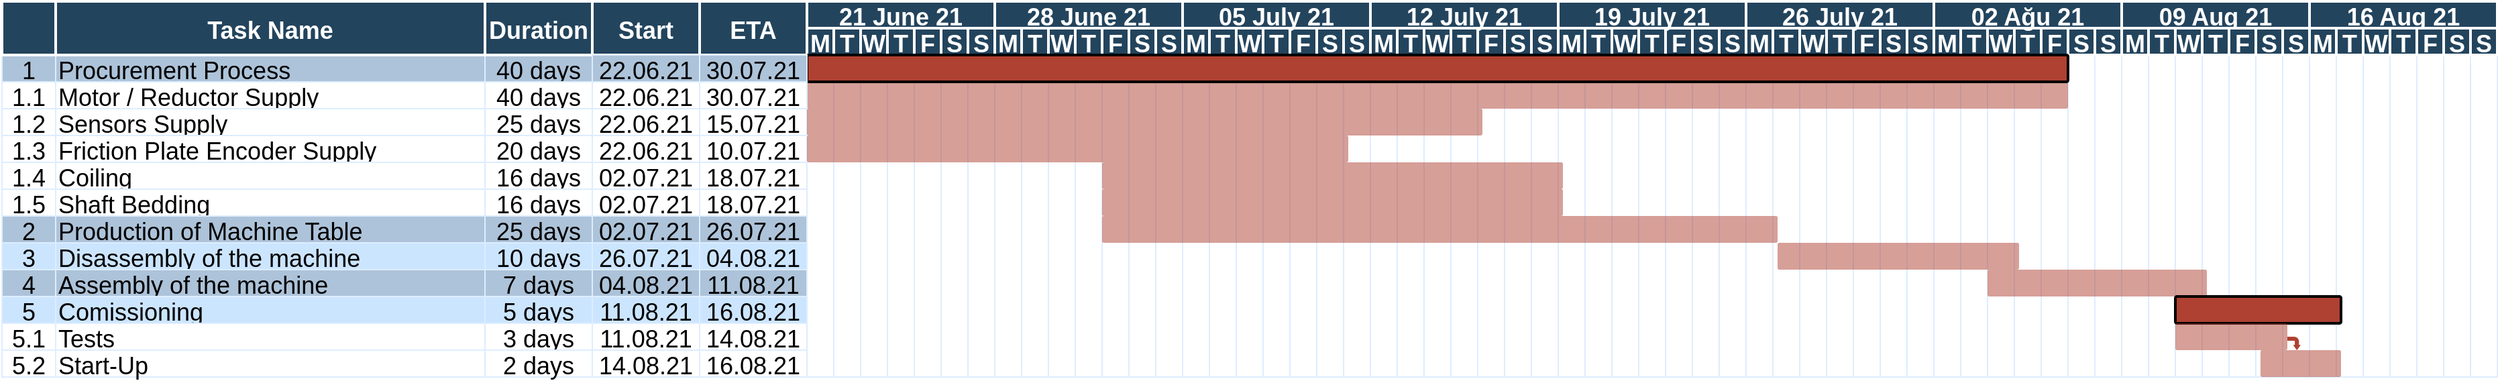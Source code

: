 <mxfile version="14.2.7" type="github">
  <diagram name="Page-1" id="8378b5f6-a2b2-b727-a746-972ab9d02e00">
    <mxGraphModel dx="2031" dy="1021" grid="1" gridSize="10" guides="1" tooltips="1" connect="0" arrows="1" fold="1" page="1" pageScale="1.5" pageWidth="1654" pageHeight="1169" background="none" math="0" shadow="0">
      <root>
        <mxCell id="0" />
        <mxCell id="1" parent="0" />
        <mxCell id="63" value="1" style="strokeColor=#DEEDFF;fillColor=#ADC3D9;fontSize=18;" parent="1" vertex="1">
          <mxGeometry x="86.5" y="380" width="40" height="20" as="geometry" />
        </mxCell>
        <mxCell id="64" value="Procurement Process" style="align=left;strokeColor=#DEEDFF;fillColor=#ADC3D9;fontSize=18;" parent="1" vertex="1">
          <mxGeometry x="126.5" y="380" width="320" height="20" as="geometry" />
        </mxCell>
        <mxCell id="65" value="40 days" style="strokeColor=#DEEDFF;fillColor=#ADC3D9;fontSize=18;" parent="1" vertex="1">
          <mxGeometry x="446.5" y="380" width="80.0" height="20" as="geometry" />
        </mxCell>
        <mxCell id="66" value="16.04.12" style="strokeColor=#DEEDFF;fillColor=#ADC3D9;fontSize=18;" parent="1" vertex="1">
          <mxGeometry x="526.5" y="380" width="80.0" height="20" as="geometry" />
        </mxCell>
        <mxCell id="67" value="1.06.12" style="strokeColor=#DEEDFF;fillColor=#ADC3D9;fontSize=18;" parent="1" vertex="1">
          <mxGeometry x="606.5" y="380.0" width="80.0" height="20" as="geometry" />
        </mxCell>
        <mxCell id="68" value="" style="strokeColor=#DEEDFF;fontSize=18;" parent="1" vertex="1">
          <mxGeometry x="686.5" y="380" width="20" height="240" as="geometry" />
        </mxCell>
        <mxCell id="69" value="2" style="strokeColor=#DEEDFF;fillColor=#CCE5FF;fontSize=18;" parent="1" vertex="1">
          <mxGeometry x="86.5" y="400.0" width="40" height="20" as="geometry" />
        </mxCell>
        <mxCell id="70" value="Motor / Reductor Supply" style="align=left;strokeColor=#DEEDFF;fillColor=#ffffff;fontSize=18;" parent="1" vertex="1">
          <mxGeometry x="126.5" y="400.0" width="320.0" height="20" as="geometry" />
        </mxCell>
        <mxCell id="71" value="40 days" style="strokeColor=#DEEDFF;fillColor=#ffffff;fontSize=18;" parent="1" vertex="1">
          <mxGeometry x="446.5" y="400.0" width="80.0" height="20" as="geometry" />
        </mxCell>
        <mxCell id="72" value="16.04.12" style="strokeColor=#DEEDFF;fillColor=#CCE5FF;fontSize=18;" parent="1" vertex="1">
          <mxGeometry x="526.5" y="400.0" width="80.0" height="20" as="geometry" />
        </mxCell>
        <mxCell id="73" value="1.06.12" style="strokeColor=#DEEDFF;fillColor=#CCE5FF;fontSize=18;" parent="1" vertex="1">
          <mxGeometry x="606.5" y="400.0" width="80.0" height="20" as="geometry" />
        </mxCell>
        <mxCell id="74" value="3" style="strokeColor=#DEEDFF;fontSize=18;" parent="1" vertex="1">
          <mxGeometry x="86.5" y="420.0" width="40" height="20" as="geometry" />
        </mxCell>
        <mxCell id="75" value="Sensors Supply" style="align=left;strokeColor=#DEEDFF;fontSize=18;" parent="1" vertex="1">
          <mxGeometry x="126.5" y="420.0" width="320.0" height="20.0" as="geometry" />
        </mxCell>
        <mxCell id="76" value="25 days" style="strokeColor=#DEEDFF;fontSize=18;" parent="1" vertex="1">
          <mxGeometry x="446.5" y="420.0" width="80.0" height="20" as="geometry" />
        </mxCell>
        <mxCell id="77" value="16.04.12" style="strokeColor=#DEEDFF;fontSize=18;" parent="1" vertex="1">
          <mxGeometry x="526.5" y="420.0" width="80.0" height="20" as="geometry" />
        </mxCell>
        <mxCell id="78" value="16.04.12" style="strokeColor=#DEEDFF;fontSize=18;" parent="1" vertex="1">
          <mxGeometry x="606.5" y="420" width="80.0" height="20" as="geometry" />
        </mxCell>
        <mxCell id="79" value="4" style="strokeColor=#DEEDFF;fontSize=18;" parent="1" vertex="1">
          <mxGeometry x="86.5" y="440.0" width="40" height="20" as="geometry" />
        </mxCell>
        <mxCell id="80" value="Friction Plate Encoder Supply" style="align=left;strokeColor=#DEEDFF;fontSize=18;" parent="1" vertex="1">
          <mxGeometry x="126.5" y="440.0" width="320" height="20" as="geometry" />
        </mxCell>
        <mxCell id="81" value="20 days" style="strokeColor=#DEEDFF;fontSize=18;" parent="1" vertex="1">
          <mxGeometry x="446.5" y="440.0" width="80.0" height="20" as="geometry" />
        </mxCell>
        <mxCell id="82" value="17.04.12" style="strokeColor=#DEEDFF;fontSize=18;" parent="1" vertex="1">
          <mxGeometry x="526.5" y="440.0" width="80.0" height="20" as="geometry" />
        </mxCell>
        <mxCell id="83" value="18.04.12" style="strokeColor=#DEEDFF;fontSize=18;" parent="1" vertex="1">
          <mxGeometry x="606.5" y="440.0" width="80.0" height="20" as="geometry" />
        </mxCell>
        <mxCell id="84" value="5" style="strokeColor=#DEEDFF;fontSize=18;" parent="1" vertex="1">
          <mxGeometry x="86.5" y="460.0" width="40" height="20" as="geometry" />
        </mxCell>
        <mxCell id="85" value="Coiling" style="align=left;strokeColor=#DEEDFF;fontSize=18;" parent="1" vertex="1">
          <mxGeometry x="126.5" y="460.0" width="320.0" height="20" as="geometry" />
        </mxCell>
        <mxCell id="86" value="16 days" style="strokeColor=#DEEDFF;fontSize=18;" parent="1" vertex="1">
          <mxGeometry x="446.5" y="460.0" width="80.0" height="20" as="geometry" />
        </mxCell>
        <mxCell id="87" value="02.07.21" style="strokeColor=#DEEDFF;fontSize=18;" parent="1" vertex="1">
          <mxGeometry x="526.5" y="460.0" width="80.0" height="20" as="geometry" />
        </mxCell>
        <mxCell id="88" value="19.04.12" style="strokeColor=#DEEDFF;fontSize=18;" parent="1" vertex="1">
          <mxGeometry x="606.5" y="460.0" width="80.0" height="20" as="geometry" />
        </mxCell>
        <mxCell id="89" value="6" style="strokeColor=#DEEDFF;fontSize=18;" parent="1" vertex="1">
          <mxGeometry x="86.5" y="480.0" width="40" height="20" as="geometry" />
        </mxCell>
        <mxCell id="90" value="Shaft Bedding" style="align=left;strokeColor=#DEEDFF;fontSize=18;" parent="1" vertex="1">
          <mxGeometry x="126.5" y="480.0" width="320.0" height="20" as="geometry" />
        </mxCell>
        <mxCell id="91" value="16 days" style="strokeColor=#DEEDFF;fontSize=18;" parent="1" vertex="1">
          <mxGeometry x="446.5" y="480.0" width="80.0" height="20" as="geometry" />
        </mxCell>
        <mxCell id="92" value="20.04.12" style="strokeColor=#DEEDFF;fontSize=18;" parent="1" vertex="1">
          <mxGeometry x="526.5" y="480.0" width="80.0" height="20" as="geometry" />
        </mxCell>
        <mxCell id="93" value="24.04.12" style="strokeColor=#DEEDFF;fontSize=18;" parent="1" vertex="1">
          <mxGeometry x="606.5" y="480.0" width="80.0" height="20" as="geometry" />
        </mxCell>
        <mxCell id="94" value="7" style="strokeColor=#DEEDFF;fontSize=18;" parent="1" vertex="1">
          <mxGeometry x="86.5" y="500.0" width="40" height="20" as="geometry" />
        </mxCell>
        <mxCell id="95" value="Production of Machine Table" style="align=left;strokeColor=#DEEDFF;fillColor=#ADC3D9;fontSize=18;" parent="1" vertex="1">
          <mxGeometry x="126.5" y="500.0" width="320.0" height="20" as="geometry" />
        </mxCell>
        <mxCell id="96" value="25 days" style="strokeColor=#DEEDFF;fillColor=#ADC3D9;fontSize=18;" parent="1" vertex="1">
          <mxGeometry x="446.5" y="500.0" width="80.0" height="20" as="geometry" />
        </mxCell>
        <mxCell id="97" value="25.04.12" style="strokeColor=#DEEDFF;fontSize=18;" parent="1" vertex="1">
          <mxGeometry x="526.5" y="500.0" width="80.0" height="20" as="geometry" />
        </mxCell>
        <mxCell id="98" value="31.05.12" style="strokeColor=#DEEDFF;fontSize=18;" parent="1" vertex="1">
          <mxGeometry x="606.5" y="500.0" width="80.0" height="20" as="geometry" />
        </mxCell>
        <mxCell id="99" value="3" style="strokeColor=#DEEDFF;fillColor=#CCE5FF;fontSize=18;" parent="1" vertex="1">
          <mxGeometry x="86.5" y="520.0" width="40" height="20" as="geometry" />
        </mxCell>
        <mxCell id="100" value="Disassembly of the machine" style="align=left;strokeColor=#DEEDFF;fillColor=#CCE5FF;fontSize=18;" parent="1" vertex="1">
          <mxGeometry x="126.5" y="520.0" width="320.0" height="20" as="geometry" />
        </mxCell>
        <mxCell id="101" value="10 days" style="strokeColor=#DEEDFF;fillColor=#CCE5FF;fontSize=18;" parent="1" vertex="1">
          <mxGeometry x="446.5" y="520.0" width="80.0" height="20" as="geometry" />
        </mxCell>
        <mxCell id="102" value="1.06.12" style="strokeColor=#DEEDFF;fontSize=18;" parent="1" vertex="1">
          <mxGeometry x="526.5" y="520.0" width="80.0" height="20" as="geometry" />
        </mxCell>
        <mxCell id="103" value="1.06.12" style="strokeColor=#DEEDFF;fontSize=18;" parent="1" vertex="1">
          <mxGeometry x="606.5" y="520.0" width="80.0" height="20" as="geometry" />
        </mxCell>
        <mxCell id="104" value="4" style="strokeColor=#DEEDFF;fillColor=#ADC3D9;fontSize=18;" parent="1" vertex="1">
          <mxGeometry x="86.5" y="540.0" width="40" height="20" as="geometry" />
        </mxCell>
        <mxCell id="105" value="Assembly of the machine" style="align=left;strokeColor=#DEEDFF;fillColor=#ADC3D9;fontSize=18;" parent="1" vertex="1">
          <mxGeometry x="126.5" y="540.0" width="320.0" height="20.0" as="geometry" />
        </mxCell>
        <mxCell id="106" value="7 days" style="strokeColor=#DEEDFF;fillColor=#ADC3D9;fontSize=18;" parent="1" vertex="1">
          <mxGeometry x="446.5" y="540.0" width="80.0" height="20" as="geometry" />
        </mxCell>
        <mxCell id="107" value="04.08.21" style="strokeColor=#DEEDFF;fillColor=#ADC3D9;fontSize=18;" parent="1" vertex="1">
          <mxGeometry x="526.5" y="540.0" width="80.0" height="20" as="geometry" />
        </mxCell>
        <mxCell id="108" value="11.08.21" style="strokeColor=#DEEDFF;fillColor=#ADC3D9;fontSize=18;" parent="1" vertex="1">
          <mxGeometry x="606.5" y="540.0" width="80.0" height="20" as="geometry" />
        </mxCell>
        <mxCell id="109" value="5" style="strokeColor=#DEEDFF;fillColor=#CCE5FF;fontSize=18;" parent="1" vertex="1">
          <mxGeometry x="86.5" y="560.0" width="40" height="20" as="geometry" />
        </mxCell>
        <mxCell id="110" value="Comissioning" style="align=left;strokeColor=#DEEDFF;fillColor=#CCE5FF;fontSize=18;" parent="1" vertex="1">
          <mxGeometry x="126.5" y="560.0" width="320.0" height="20" as="geometry" />
        </mxCell>
        <mxCell id="111" value="5 days" style="strokeColor=#DEEDFF;fillColor=#CCE5FF;fontSize=18;" parent="1" vertex="1">
          <mxGeometry x="446.5" y="560.0" width="80.0" height="20" as="geometry" />
        </mxCell>
        <mxCell id="112" value="11.08.21" style="strokeColor=#DEEDFF;fillColor=#CCE5FF;fontSize=18;" parent="1" vertex="1">
          <mxGeometry x="526.5" y="560.0" width="80.0" height="20" as="geometry" />
        </mxCell>
        <mxCell id="113" value="16.08.21" style="strokeColor=#DEEDFF;fillColor=#CCE5FF;fontSize=18;" parent="1" vertex="1">
          <mxGeometry x="606.5" y="560.0" width="80.0" height="20" as="geometry" />
        </mxCell>
        <mxCell id="114" value="5.1" style="strokeColor=#DEEDFF;fontSize=18;" parent="1" vertex="1">
          <mxGeometry x="86.5" y="580.0" width="40" height="20" as="geometry" />
        </mxCell>
        <mxCell id="115" value="Tests" style="align=left;strokeColor=#DEEDFF;fontSize=18;" parent="1" vertex="1">
          <mxGeometry x="126.5" y="580.0" width="320.0" height="20" as="geometry" />
        </mxCell>
        <mxCell id="116" value="3 days" style="strokeColor=#DEEDFF;fontSize=18;" parent="1" vertex="1">
          <mxGeometry x="446.5" y="580.0" width="80.0" height="20" as="geometry" />
        </mxCell>
        <mxCell id="117" value="11.08.21" style="strokeColor=#DEEDFF;fontSize=18;" parent="1" vertex="1">
          <mxGeometry x="526.5" y="580.0" width="80.0" height="20" as="geometry" />
        </mxCell>
        <mxCell id="118" value="14.08.21" style="strokeColor=#DEEDFF;fontSize=18;" parent="1" vertex="1">
          <mxGeometry x="606.5" y="580.0" width="80.0" height="20" as="geometry" />
        </mxCell>
        <mxCell id="119" value="5.2" style="strokeColor=#DEEDFF;fontSize=18;" parent="1" vertex="1">
          <mxGeometry x="86.5" y="600.0" width="40" height="20" as="geometry" />
        </mxCell>
        <mxCell id="120" value="Start-Up" style="align=left;strokeColor=#DEEDFF;fontSize=18;" parent="1" vertex="1">
          <mxGeometry x="126.5" y="600.0" width="320" height="20" as="geometry" />
        </mxCell>
        <mxCell id="121" value="2 days" style="strokeColor=#DEEDFF;fontSize=18;" parent="1" vertex="1">
          <mxGeometry x="446.5" y="600.0" width="80.0" height="20" as="geometry" />
        </mxCell>
        <mxCell id="122" value="14.08.21" style="strokeColor=#DEEDFF;fontSize=18;" parent="1" vertex="1">
          <mxGeometry x="526.5" y="600.0" width="80.0" height="20" as="geometry" />
        </mxCell>
        <mxCell id="123" value="16.08.21" style="strokeColor=#DEEDFF;fontSize=18;" parent="1" vertex="1">
          <mxGeometry x="606.5" y="600.0" width="80.0" height="20" as="geometry" />
        </mxCell>
        <mxCell id="194" value="" style="strokeColor=#DEEDFF;fontSize=18;" parent="1" vertex="1">
          <mxGeometry x="706.5" y="380" width="20" height="240" as="geometry" />
        </mxCell>
        <mxCell id="195" value="" style="strokeColor=#DEEDFF;fontSize=18;" parent="1" vertex="1">
          <mxGeometry x="726.5" y="380" width="20" height="240" as="geometry" />
        </mxCell>
        <mxCell id="196" value="" style="strokeColor=#DEEDFF;fontSize=18;" parent="1" vertex="1">
          <mxGeometry x="746.5" y="380" width="20" height="240" as="geometry" />
        </mxCell>
        <mxCell id="197" value="" style="strokeColor=#DEEDFF;fontSize=18;" parent="1" vertex="1">
          <mxGeometry x="766.5" y="380" width="20" height="240" as="geometry" />
        </mxCell>
        <mxCell id="198" value="" style="strokeColor=#DEEDFF;fillColor=#ffffff;fontSize=18;" parent="1" vertex="1">
          <mxGeometry x="786.5" y="380" width="20" height="240" as="geometry" />
        </mxCell>
        <mxCell id="199" value="" style="strokeColor=#DEEDFF;fillColor=#ffffff;fontSize=18;" parent="1" vertex="1">
          <mxGeometry x="806.5" y="380" width="20" height="240" as="geometry" />
        </mxCell>
        <mxCell id="200" value="" style="strokeColor=#DEEDFF;fontSize=18;" parent="1" vertex="1">
          <mxGeometry x="826.5" y="380" width="20" height="240" as="geometry" />
        </mxCell>
        <mxCell id="201" value="" style="strokeColor=#DEEDFF;fontSize=18;" parent="1" vertex="1">
          <mxGeometry x="846.5" y="380" width="20" height="240" as="geometry" />
        </mxCell>
        <mxCell id="202" value="" style="strokeColor=#DEEDFF;fontSize=18;" parent="1" vertex="1">
          <mxGeometry x="866.5" y="380" width="20" height="240" as="geometry" />
        </mxCell>
        <mxCell id="203" value="" style="strokeColor=#DEEDFF;fontSize=18;" parent="1" vertex="1">
          <mxGeometry x="886.5" y="380" width="20" height="240" as="geometry" />
        </mxCell>
        <mxCell id="204" value="" style="strokeColor=#DEEDFF;fontSize=18;" parent="1" vertex="1">
          <mxGeometry x="906.5" y="380" width="20" height="240" as="geometry" />
        </mxCell>
        <mxCell id="205" value="" style="strokeColor=#DEEDFF;fillColor=#ffffff;fontSize=18;" parent="1" vertex="1">
          <mxGeometry x="926.5" y="380" width="20" height="240" as="geometry" />
        </mxCell>
        <mxCell id="206" value="" style="strokeColor=#DEEDFF;fillColor=#ffffff;fontSize=18;" parent="1" vertex="1">
          <mxGeometry x="946.5" y="380" width="20" height="240" as="geometry" />
        </mxCell>
        <mxCell id="207" value="" style="strokeColor=#DEEDFF;fontSize=18;" parent="1" vertex="1">
          <mxGeometry x="966.5" y="380" width="20" height="240" as="geometry" />
        </mxCell>
        <mxCell id="208" value="" style="strokeColor=#DEEDFF;fontSize=18;" parent="1" vertex="1">
          <mxGeometry x="986.5" y="380" width="20" height="240" as="geometry" />
        </mxCell>
        <mxCell id="209" value="" style="strokeColor=#DEEDFF;fontSize=18;" parent="1" vertex="1">
          <mxGeometry x="1006.5" y="380" width="20" height="240" as="geometry" />
        </mxCell>
        <mxCell id="210" value="" style="strokeColor=#DEEDFF;fontSize=18;" parent="1" vertex="1">
          <mxGeometry x="1026.5" y="380" width="20" height="240" as="geometry" />
        </mxCell>
        <mxCell id="211" value="" style="strokeColor=#DEEDFF;fontSize=18;" parent="1" vertex="1">
          <mxGeometry x="1046.5" y="380" width="20" height="240" as="geometry" />
        </mxCell>
        <mxCell id="212" value="" style="strokeColor=#DEEDFF;fillColor=#ffffff;fontSize=18;" parent="1" vertex="1">
          <mxGeometry x="1066.5" y="380" width="20" height="240" as="geometry" />
        </mxCell>
        <mxCell id="213" value="" style="strokeColor=#DEEDFF;fillColor=#ffffff;fontSize=18;" parent="1" vertex="1">
          <mxGeometry x="1086.5" y="380" width="20" height="240" as="geometry" />
        </mxCell>
        <mxCell id="214" value="" style="strokeColor=#DEEDFF;fontSize=18;" parent="1" vertex="1">
          <mxGeometry x="1106.5" y="380" width="20" height="240" as="geometry" />
        </mxCell>
        <mxCell id="215" value="" style="strokeColor=#DEEDFF;fontSize=18;" parent="1" vertex="1">
          <mxGeometry x="1126.5" y="380" width="20" height="240" as="geometry" />
        </mxCell>
        <mxCell id="216" value="" style="strokeColor=#DEEDFF;fontSize=18;" parent="1" vertex="1">
          <mxGeometry x="1146.5" y="380" width="20" height="240" as="geometry" />
        </mxCell>
        <mxCell id="217" value="" style="strokeColor=#DEEDFF;fontSize=18;" parent="1" vertex="1">
          <mxGeometry x="1166.5" y="380" width="20" height="240" as="geometry" />
        </mxCell>
        <mxCell id="218" value="" style="strokeColor=#DEEDFF;fontSize=18;" parent="1" vertex="1">
          <mxGeometry x="1186.5" y="380" width="20" height="240" as="geometry" />
        </mxCell>
        <mxCell id="219" value="" style="strokeColor=#DEEDFF;fillColor=#ffffff;fontSize=18;" parent="1" vertex="1">
          <mxGeometry x="1206.5" y="380" width="20" height="240" as="geometry" />
        </mxCell>
        <mxCell id="220" value="" style="strokeColor=#DEEDFF;fillColor=#ffffff;fontSize=18;" parent="1" vertex="1">
          <mxGeometry x="1226.5" y="380" width="20" height="240" as="geometry" />
        </mxCell>
        <mxCell id="221" value="" style="strokeColor=#DEEDFF;fontSize=18;" parent="1" vertex="1">
          <mxGeometry x="1246.5" y="380" width="20" height="240" as="geometry" />
        </mxCell>
        <mxCell id="222" value="" style="strokeColor=#DEEDFF;fontSize=18;" parent="1" vertex="1">
          <mxGeometry x="1266.5" y="380" width="20" height="240" as="geometry" />
        </mxCell>
        <mxCell id="223" value="" style="strokeColor=#DEEDFF;fontSize=18;" parent="1" vertex="1">
          <mxGeometry x="1286.5" y="380" width="20" height="240" as="geometry" />
        </mxCell>
        <mxCell id="224" value="" style="strokeColor=#DEEDFF;fontSize=18;" parent="1" vertex="1">
          <mxGeometry x="1306.5" y="380" width="20" height="240" as="geometry" />
        </mxCell>
        <mxCell id="225" value="" style="strokeColor=#DEEDFF;fontSize=18;" parent="1" vertex="1">
          <mxGeometry x="1326.5" y="380" width="20" height="240" as="geometry" />
        </mxCell>
        <mxCell id="226" value="" style="strokeColor=#DEEDFF;fillColor=#ffffff;fontSize=18;" parent="1" vertex="1">
          <mxGeometry x="1346.5" y="380" width="20" height="240" as="geometry" />
        </mxCell>
        <mxCell id="227" value="" style="strokeColor=#DEEDFF;fillColor=#ffffff;fontSize=18;" parent="1" vertex="1">
          <mxGeometry x="1366.5" y="380" width="20" height="240" as="geometry" />
        </mxCell>
        <mxCell id="228" value="" style="strokeColor=#DEEDFF;fontSize=18;" parent="1" vertex="1">
          <mxGeometry x="1386.5" y="380" width="20" height="240" as="geometry" />
        </mxCell>
        <mxCell id="229" value="" style="strokeColor=#DEEDFF;fontSize=18;" parent="1" vertex="1">
          <mxGeometry x="1406.5" y="380" width="20" height="240" as="geometry" />
        </mxCell>
        <mxCell id="230" value="" style="strokeColor=#DEEDFF;fontSize=18;" parent="1" vertex="1">
          <mxGeometry x="1426.5" y="380" width="20" height="240" as="geometry" />
        </mxCell>
        <mxCell id="231" value="" style="strokeColor=#DEEDFF;fontSize=18;" parent="1" vertex="1">
          <mxGeometry x="1446.5" y="380" width="20" height="240" as="geometry" />
        </mxCell>
        <mxCell id="232" value="" style="strokeColor=#DEEDFF;fontSize=18;" parent="1" vertex="1">
          <mxGeometry x="1466.5" y="380" width="20" height="240" as="geometry" />
        </mxCell>
        <mxCell id="233" value="" style="strokeColor=#DEEDFF;fillColor=#ffffff;fontSize=18;" parent="1" vertex="1">
          <mxGeometry x="1486.5" y="380" width="20" height="240" as="geometry" />
        </mxCell>
        <mxCell id="234" value="" style="strokeColor=#DEEDFF;fillColor=#ffffff;fontSize=18;" parent="1" vertex="1">
          <mxGeometry x="1506.5" y="380" width="20" height="240" as="geometry" />
        </mxCell>
        <mxCell id="235" value="" style="strokeColor=#DEEDFF;fontSize=18;" parent="1" vertex="1">
          <mxGeometry x="1526.5" y="380" width="20" height="240" as="geometry" />
        </mxCell>
        <mxCell id="236" value="" style="strokeColor=#DEEDFF;fontSize=18;" parent="1" vertex="1">
          <mxGeometry x="1546.5" y="380" width="20" height="240" as="geometry" />
        </mxCell>
        <mxCell id="237" value="" style="strokeColor=#DEEDFF;fontSize=18;" parent="1" vertex="1">
          <mxGeometry x="1566.5" y="380" width="20" height="240" as="geometry" />
        </mxCell>
        <mxCell id="238" value="" style="strokeColor=#DEEDFF;fontSize=18;" parent="1" vertex="1">
          <mxGeometry x="1586.5" y="380" width="20" height="240" as="geometry" />
        </mxCell>
        <mxCell id="239" value="" style="strokeColor=#DEEDFF;fontSize=18;" parent="1" vertex="1">
          <mxGeometry x="1606.5" y="380" width="20" height="240" as="geometry" />
        </mxCell>
        <mxCell id="240" value="" style="strokeColor=#DEEDFF;fillColor=#ffffff;fontSize=18;" parent="1" vertex="1">
          <mxGeometry x="1626.5" y="380" width="20" height="240" as="geometry" />
        </mxCell>
        <mxCell id="241" value="" style="strokeColor=#DEEDFF;fillColor=#ffffff;fontSize=18;" parent="1" vertex="1">
          <mxGeometry x="1646.5" y="380" width="20" height="240" as="geometry" />
        </mxCell>
        <mxCell id="2" value="Task Name" style="fillColor=#23445D;strokeColor=#FFFFFF;strokeWidth=2;fontColor=#FFFFFF;fontStyle=1;fontSize=18;" parent="1" vertex="1">
          <mxGeometry x="126.5" y="340" width="320" height="40" as="geometry" />
        </mxCell>
        <mxCell id="3" value="" style="fillColor=#23445D;strokeColor=#FFFFFF;strokeWidth=2;fontColor=#FFFFFF;fontStyle=1;fontSize=18;" parent="1" vertex="1">
          <mxGeometry x="86.5" y="340" width="40" height="40" as="geometry" />
        </mxCell>
        <mxCell id="5" value="M" style="fillColor=#23445D;strokeColor=#FFFFFF;strokeWidth=2;fontColor=#FFFFFF;fontStyle=1;fontSize=18;" parent="1" vertex="1">
          <mxGeometry x="686.5" y="360.0" width="20" height="20" as="geometry" />
        </mxCell>
        <mxCell id="6" value="T" style="fillColor=#23445D;strokeColor=#FFFFFF;strokeWidth=2;fontColor=#FFFFFF;fontStyle=1;fontSize=18;" parent="1" vertex="1">
          <mxGeometry x="706.5" y="360.0" width="20" height="20" as="geometry" />
        </mxCell>
        <mxCell id="7" value="W" style="fillColor=#23445D;strokeColor=#FFFFFF;strokeWidth=2;fontColor=#FFFFFF;fontStyle=1;fontSize=18;" parent="1" vertex="1">
          <mxGeometry x="726.5" y="360.0" width="20" height="20" as="geometry" />
        </mxCell>
        <mxCell id="8" value="T" style="fillColor=#23445D;strokeColor=#FFFFFF;strokeWidth=2;fontColor=#FFFFFF;fontStyle=1;fontSize=18;" parent="1" vertex="1">
          <mxGeometry x="746.5" y="360.0" width="20" height="20" as="geometry" />
        </mxCell>
        <mxCell id="9" value="F" style="fillColor=#23445D;strokeColor=#FFFFFF;strokeWidth=2;fontColor=#FFFFFF;fontStyle=1;fontSize=18;" parent="1" vertex="1">
          <mxGeometry x="766.5" y="360.0" width="20" height="20" as="geometry" />
        </mxCell>
        <mxCell id="10" value="S" style="fillColor=#23445D;strokeColor=#FFFFFF;strokeWidth=2;fontColor=#FFFFFF;fontStyle=1;fontSize=18;" parent="1" vertex="1">
          <mxGeometry x="786.5" y="360.0" width="20" height="20" as="geometry" />
        </mxCell>
        <mxCell id="11" value="S" style="fillColor=#23445D;strokeColor=#FFFFFF;strokeWidth=2;fontColor=#FFFFFF;fontStyle=1;fontSize=18;" parent="1" vertex="1">
          <mxGeometry x="806.5" y="360.0" width="20" height="20" as="geometry" />
        </mxCell>
        <mxCell id="12" value="Duration" style="fillColor=#23445D;strokeColor=#FFFFFF;strokeWidth=2;fontColor=#FFFFFF;fontStyle=1;fontSize=18;" parent="1" vertex="1">
          <mxGeometry x="446.5" y="340.0" width="80.0" height="40.0" as="geometry" />
        </mxCell>
        <mxCell id="13" value="Start" style="fillColor=#23445D;strokeColor=#FFFFFF;strokeWidth=2;fontColor=#FFFFFF;fontStyle=1;fontSize=18;" parent="1" vertex="1">
          <mxGeometry x="526.5" y="340.0" width="80.0" height="40.0" as="geometry" />
        </mxCell>
        <mxCell id="14" value="ETA" style="fillColor=#23445D;strokeColor=#FFFFFF;strokeWidth=2;fontColor=#FFFFFF;fontStyle=1;fontSize=18;" parent="1" vertex="1">
          <mxGeometry x="606.5" y="340.0" width="80.0" height="40.0" as="geometry" />
        </mxCell>
        <mxCell id="16" value="M" style="fillColor=#23445D;strokeColor=#FFFFFF;strokeWidth=2;fontColor=#FFFFFF;fontStyle=1;fontSize=18;" parent="1" vertex="1">
          <mxGeometry x="826.5" y="360.0" width="20" height="20" as="geometry" />
        </mxCell>
        <mxCell id="17" value="T" style="fillColor=#23445D;strokeColor=#FFFFFF;strokeWidth=2;fontColor=#FFFFFF;fontStyle=1;fontSize=18;" parent="1" vertex="1">
          <mxGeometry x="846.5" y="360.0" width="20" height="20" as="geometry" />
        </mxCell>
        <mxCell id="18" value="W" style="fillColor=#23445D;strokeColor=#FFFFFF;strokeWidth=2;fontColor=#FFFFFF;fontStyle=1;fontSize=18;" parent="1" vertex="1">
          <mxGeometry x="866.5" y="360.0" width="20" height="20" as="geometry" />
        </mxCell>
        <mxCell id="19" value="T" style="fillColor=#23445D;strokeColor=#FFFFFF;strokeWidth=2;fontColor=#FFFFFF;fontStyle=1;fontSize=18;" parent="1" vertex="1">
          <mxGeometry x="886.5" y="360.0" width="20" height="20" as="geometry" />
        </mxCell>
        <mxCell id="20" value="F" style="fillColor=#23445D;strokeColor=#FFFFFF;strokeWidth=2;fontColor=#FFFFFF;fontStyle=1;fontSize=18;" parent="1" vertex="1">
          <mxGeometry x="906.5" y="360.0" width="20" height="20" as="geometry" />
        </mxCell>
        <mxCell id="21" value="S" style="fillColor=#23445D;strokeColor=#FFFFFF;strokeWidth=2;fontColor=#FFFFFF;fontStyle=1;fontSize=18;" parent="1" vertex="1">
          <mxGeometry x="926.5" y="360.0" width="20" height="20" as="geometry" />
        </mxCell>
        <mxCell id="22" value="S" style="fillColor=#23445D;strokeColor=#FFFFFF;strokeWidth=2;fontColor=#FFFFFF;fontStyle=1;fontSize=18;" parent="1" vertex="1">
          <mxGeometry x="946.5" y="360.0" width="20" height="20" as="geometry" />
        </mxCell>
        <mxCell id="24" value="M" style="fillColor=#23445D;strokeColor=#FFFFFF;strokeWidth=2;fontColor=#FFFFFF;fontStyle=1;fontSize=18;" parent="1" vertex="1">
          <mxGeometry x="966.5" y="360.0" width="20" height="20" as="geometry" />
        </mxCell>
        <mxCell id="25" value="T" style="fillColor=#23445D;strokeColor=#FFFFFF;strokeWidth=2;fontColor=#FFFFFF;fontStyle=1;fontSize=18;" parent="1" vertex="1">
          <mxGeometry x="986.5" y="360.0" width="20" height="20" as="geometry" />
        </mxCell>
        <mxCell id="26" value="W" style="fillColor=#23445D;strokeColor=#FFFFFF;strokeWidth=2;fontColor=#FFFFFF;fontStyle=1;fontSize=18;" parent="1" vertex="1">
          <mxGeometry x="1006.5" y="360.0" width="20" height="20" as="geometry" />
        </mxCell>
        <mxCell id="27" value="T" style="fillColor=#23445D;strokeColor=#FFFFFF;strokeWidth=2;fontColor=#FFFFFF;fontStyle=1;fontSize=18;" parent="1" vertex="1">
          <mxGeometry x="1026.5" y="360.0" width="20" height="20" as="geometry" />
        </mxCell>
        <mxCell id="28" value="F" style="fillColor=#23445D;strokeColor=#FFFFFF;strokeWidth=2;fontColor=#FFFFFF;fontStyle=1;fontSize=18;" parent="1" vertex="1">
          <mxGeometry x="1046.5" y="360.0" width="20" height="20" as="geometry" />
        </mxCell>
        <mxCell id="29" value="S" style="fillColor=#23445D;strokeColor=#FFFFFF;strokeWidth=2;fontColor=#FFFFFF;fontStyle=1;fontSize=18;" parent="1" vertex="1">
          <mxGeometry x="1066.5" y="360.0" width="20" height="20" as="geometry" />
        </mxCell>
        <mxCell id="30" value="S" style="fillColor=#23445D;strokeColor=#FFFFFF;strokeWidth=2;fontColor=#FFFFFF;fontStyle=1;fontSize=18;" parent="1" vertex="1">
          <mxGeometry x="1086.5" y="360.0" width="20" height="20" as="geometry" />
        </mxCell>
        <mxCell id="32" value="M" style="fillColor=#23445D;strokeColor=#FFFFFF;strokeWidth=2;fontColor=#FFFFFF;fontStyle=1;fontSize=18;" parent="1" vertex="1">
          <mxGeometry x="1106.5" y="360.0" width="20" height="20" as="geometry" />
        </mxCell>
        <mxCell id="33" value="T" style="fillColor=#23445D;strokeColor=#FFFFFF;strokeWidth=2;fontColor=#FFFFFF;fontStyle=1;fontSize=18;" parent="1" vertex="1">
          <mxGeometry x="1126.5" y="360.0" width="20" height="20" as="geometry" />
        </mxCell>
        <mxCell id="34" value="W" style="fillColor=#23445D;strokeColor=#FFFFFF;strokeWidth=2;fontColor=#FFFFFF;fontStyle=1;fontSize=18;" parent="1" vertex="1">
          <mxGeometry x="1146.5" y="360.0" width="20" height="20" as="geometry" />
        </mxCell>
        <mxCell id="35" value="T" style="fillColor=#23445D;strokeColor=#FFFFFF;strokeWidth=2;fontColor=#FFFFFF;fontStyle=1;fontSize=18;" parent="1" vertex="1">
          <mxGeometry x="1166.5" y="360.0" width="20" height="20" as="geometry" />
        </mxCell>
        <mxCell id="36" value="F" style="fillColor=#23445D;strokeColor=#FFFFFF;strokeWidth=2;fontColor=#FFFFFF;fontStyle=1;fontSize=18;" parent="1" vertex="1">
          <mxGeometry x="1186.5" y="360" width="20" height="20" as="geometry" />
        </mxCell>
        <mxCell id="37" value="S" style="fillColor=#23445D;strokeColor=#FFFFFF;strokeWidth=2;fontColor=#FFFFFF;fontStyle=1;fontSize=18;" parent="1" vertex="1">
          <mxGeometry x="1206.5" y="360" width="20" height="20" as="geometry" />
        </mxCell>
        <mxCell id="38" value="S" style="fillColor=#23445D;strokeColor=#FFFFFF;strokeWidth=2;fontColor=#FFFFFF;fontStyle=1;fontSize=18;" parent="1" vertex="1">
          <mxGeometry x="1226.5" y="360" width="20" height="20" as="geometry" />
        </mxCell>
        <mxCell id="40" value="M" style="fillColor=#23445D;strokeColor=#FFFFFF;strokeWidth=2;fontColor=#FFFFFF;fontStyle=1;fontSize=18;" parent="1" vertex="1">
          <mxGeometry x="1246.5" y="360.0" width="20" height="20" as="geometry" />
        </mxCell>
        <mxCell id="41" value="T" style="fillColor=#23445D;strokeColor=#FFFFFF;strokeWidth=2;fontColor=#FFFFFF;fontStyle=1;fontSize=18;" parent="1" vertex="1">
          <mxGeometry x="1266.5" y="360.0" width="20" height="20" as="geometry" />
        </mxCell>
        <mxCell id="42" value="W" style="fillColor=#23445D;strokeColor=#FFFFFF;strokeWidth=2;fontColor=#FFFFFF;fontStyle=1;fontSize=18;" parent="1" vertex="1">
          <mxGeometry x="1286.5" y="360.0" width="20" height="20" as="geometry" />
        </mxCell>
        <mxCell id="43" value="T" style="fillColor=#23445D;strokeColor=#FFFFFF;strokeWidth=2;fontColor=#FFFFFF;fontStyle=1;fontSize=18;" parent="1" vertex="1">
          <mxGeometry x="1306.5" y="360.0" width="20" height="20" as="geometry" />
        </mxCell>
        <mxCell id="44" value="F" style="fillColor=#23445D;strokeColor=#FFFFFF;strokeWidth=2;fontColor=#FFFFFF;fontStyle=1;fontSize=18;" parent="1" vertex="1">
          <mxGeometry x="1326.5" y="360" width="20" height="20" as="geometry" />
        </mxCell>
        <mxCell id="45" value="S" style="fillColor=#23445D;strokeColor=#FFFFFF;strokeWidth=2;fontColor=#FFFFFF;fontStyle=1;fontSize=18;" parent="1" vertex="1">
          <mxGeometry x="1346.5" y="360" width="20" height="20" as="geometry" />
        </mxCell>
        <mxCell id="46" value="S" style="fillColor=#23445D;strokeColor=#FFFFFF;strokeWidth=2;fontColor=#FFFFFF;fontStyle=1;fontSize=18;" parent="1" vertex="1">
          <mxGeometry x="1366.5" y="360" width="20" height="20" as="geometry" />
        </mxCell>
        <mxCell id="48" value="M" style="fillColor=#23445D;strokeColor=#FFFFFF;strokeWidth=2;fontColor=#FFFFFF;fontStyle=1;fontSize=18;" parent="1" vertex="1">
          <mxGeometry x="1386.5" y="360" width="20" height="20" as="geometry" />
        </mxCell>
        <mxCell id="49" value="T" style="fillColor=#23445D;strokeColor=#FFFFFF;strokeWidth=2;fontColor=#FFFFFF;fontStyle=1;fontSize=18;" parent="1" vertex="1">
          <mxGeometry x="1406.5" y="360" width="20" height="20" as="geometry" />
        </mxCell>
        <mxCell id="50" value="W" style="fillColor=#23445D;strokeColor=#FFFFFF;strokeWidth=2;fontColor=#FFFFFF;fontStyle=1;fontSize=18;" parent="1" vertex="1">
          <mxGeometry x="1426.5" y="360" width="20" height="20" as="geometry" />
        </mxCell>
        <mxCell id="51" value="T" style="fillColor=#23445D;strokeColor=#FFFFFF;strokeWidth=2;fontColor=#FFFFFF;fontStyle=1;fontSize=18;" parent="1" vertex="1">
          <mxGeometry x="1446.5" y="360" width="20" height="20" as="geometry" />
        </mxCell>
        <mxCell id="52" value="F" style="fillColor=#23445D;strokeColor=#FFFFFF;strokeWidth=2;fontColor=#FFFFFF;fontStyle=1;fontSize=18;" parent="1" vertex="1">
          <mxGeometry x="1466.5" y="360" width="20" height="20" as="geometry" />
        </mxCell>
        <mxCell id="53" value="S" style="fillColor=#23445D;strokeColor=#FFFFFF;strokeWidth=2;fontColor=#FFFFFF;fontStyle=1;fontSize=18;" parent="1" vertex="1">
          <mxGeometry x="1486.5" y="360" width="20" height="20" as="geometry" />
        </mxCell>
        <mxCell id="54" value="S" style="fillColor=#23445D;strokeColor=#FFFFFF;strokeWidth=2;fontColor=#FFFFFF;fontStyle=1;fontSize=18;" parent="1" vertex="1">
          <mxGeometry x="1506.5" y="360" width="20" height="20" as="geometry" />
        </mxCell>
        <mxCell id="56" value="M" style="fillColor=#23445D;strokeColor=#FFFFFF;strokeWidth=2;fontColor=#FFFFFF;fontStyle=1;fontSize=18;" parent="1" vertex="1">
          <mxGeometry x="1526.5" y="360.0" width="20" height="20" as="geometry" />
        </mxCell>
        <mxCell id="57" value="T" style="fillColor=#23445D;strokeColor=#FFFFFF;strokeWidth=2;fontColor=#FFFFFF;fontStyle=1;fontSize=18;" parent="1" vertex="1">
          <mxGeometry x="1546.5" y="360.0" width="20" height="20" as="geometry" />
        </mxCell>
        <mxCell id="58" value="W" style="fillColor=#23445D;strokeColor=#FFFFFF;strokeWidth=2;fontColor=#FFFFFF;fontStyle=1;fontSize=18;" parent="1" vertex="1">
          <mxGeometry x="1566.5" y="360.0" width="20" height="20" as="geometry" />
        </mxCell>
        <mxCell id="59" value="T" style="fillColor=#23445D;strokeColor=#FFFFFF;strokeWidth=2;fontColor=#FFFFFF;fontStyle=1;fontSize=18;" parent="1" vertex="1">
          <mxGeometry x="1586.5" y="360.0" width="20" height="20" as="geometry" />
        </mxCell>
        <mxCell id="60" value="F" style="fillColor=#23445D;strokeColor=#FFFFFF;strokeWidth=2;fontColor=#FFFFFF;fontStyle=1;fontSize=18;" parent="1" vertex="1">
          <mxGeometry x="1606.5" y="360.0" width="20" height="20" as="geometry" />
        </mxCell>
        <mxCell id="61" value="S" style="fillColor=#23445D;strokeColor=#FFFFFF;strokeWidth=2;fontColor=#FFFFFF;fontStyle=1;fontSize=18;" parent="1" vertex="1">
          <mxGeometry x="1626.5" y="360.0" width="20" height="20" as="geometry" />
        </mxCell>
        <mxCell id="62" value="S" style="fillColor=#23445D;strokeColor=#FFFFFF;strokeWidth=2;fontColor=#FFFFFF;fontStyle=1;fontSize=18;" parent="1" vertex="1">
          <mxGeometry x="1646.5" y="360.0" width="20" height="20" as="geometry" />
        </mxCell>
        <mxCell id="242" value="" style="shape=mxgraph.flowchart.process;fillColor=#AE4132;strokeWidth=2;opacity=50;strokeColor=none;fontSize=18;" parent="1" vertex="1">
          <mxGeometry x="686.5" y="400.0" width="940.0" height="20.0" as="geometry" />
        </mxCell>
        <mxCell id="254" value="" style="shape=mxgraph.flowchart.process;fillColor=#AE4132;strokeColor=#000000;strokeWidth=2;opacity=100;fontSize=18;" parent="1" vertex="1">
          <mxGeometry x="686.5" y="380" width="940.0" height="20.0" as="geometry" />
        </mxCell>
        <mxCell id="255" value="" style="shape=mxgraph.flowchart.process;fillColor=#AE4132;strokeWidth=2;opacity=50;strokeColor=none;fontSize=18;" parent="1" vertex="1">
          <mxGeometry x="906.5" y="460" width="343.5" height="20" as="geometry" />
        </mxCell>
        <mxCell id="ayYHbnZ8s7_K_PMAa-vs-278" value="09 Aug 21" style="fillColor=#23445D;strokeColor=#FFFFFF;strokeWidth=2;fontColor=#FFFFFF;fontStyle=1;fontSize=18;" parent="1" vertex="1">
          <mxGeometry x="1666.5" y="340.0" width="140" height="20" as="geometry" />
        </mxCell>
        <mxCell id="ayYHbnZ8s7_K_PMAa-vs-279" value="16 Aug 21" style="fillColor=#23445D;strokeColor=#FFFFFF;strokeWidth=2;fontColor=#FFFFFF;fontStyle=1;fontSize=18;" parent="1" vertex="1">
          <mxGeometry x="1806.5" y="340.0" width="140" height="20" as="geometry" />
        </mxCell>
        <mxCell id="ayYHbnZ8s7_K_PMAa-vs-280" value="" style="strokeColor=#DEEDFF;fillColor=#ffffff;fontSize=18;" parent="1" vertex="1">
          <mxGeometry x="1766.5" y="380" width="20" height="240" as="geometry" />
        </mxCell>
        <mxCell id="ayYHbnZ8s7_K_PMAa-vs-281" value="" style="strokeColor=#DEEDFF;fillColor=#ffffff;fontSize=18;" parent="1" vertex="1">
          <mxGeometry x="1786.5" y="380" width="20" height="240" as="geometry" />
        </mxCell>
        <mxCell id="ayYHbnZ8s7_K_PMAa-vs-282" value="" style="strokeColor=#DEEDFF;fillColor=#ffffff;fontSize=18;" parent="1" vertex="1">
          <mxGeometry x="1906.5" y="380" width="20" height="240" as="geometry" />
        </mxCell>
        <mxCell id="ayYHbnZ8s7_K_PMAa-vs-283" value="" style="strokeColor=#DEEDFF;fillColor=#ffffff;fontSize=18;" parent="1" vertex="1">
          <mxGeometry x="1926.5" y="380" width="20" height="240" as="geometry" />
        </mxCell>
        <mxCell id="ayYHbnZ8s7_K_PMAa-vs-284" value="" style="strokeColor=#DEEDFF;fontSize=18;" parent="1" vertex="1">
          <mxGeometry x="1666.5" y="380" width="20" height="240" as="geometry" />
        </mxCell>
        <mxCell id="ayYHbnZ8s7_K_PMAa-vs-285" value="" style="strokeColor=#DEEDFF;fontSize=18;" parent="1" vertex="1">
          <mxGeometry x="1686.5" y="380" width="20" height="240" as="geometry" />
        </mxCell>
        <mxCell id="ayYHbnZ8s7_K_PMAa-vs-286" value="" style="strokeColor=#DEEDFF;fontSize=18;" parent="1" vertex="1">
          <mxGeometry x="1706.5" y="380" width="20" height="240" as="geometry" />
        </mxCell>
        <mxCell id="ayYHbnZ8s7_K_PMAa-vs-287" value="" style="strokeColor=#DEEDFF;fontSize=18;" parent="1" vertex="1">
          <mxGeometry x="1726.5" y="380" width="20" height="240" as="geometry" />
        </mxCell>
        <mxCell id="ayYHbnZ8s7_K_PMAa-vs-288" value="" style="strokeColor=#DEEDFF;fontSize=18;" parent="1" vertex="1">
          <mxGeometry x="1746.5" y="380" width="20" height="240" as="geometry" />
        </mxCell>
        <mxCell id="ayYHbnZ8s7_K_PMAa-vs-289" value="" style="strokeColor=#DEEDFF;fontSize=18;" parent="1" vertex="1">
          <mxGeometry x="1806.5" y="380" width="20" height="240" as="geometry" />
        </mxCell>
        <mxCell id="ayYHbnZ8s7_K_PMAa-vs-290" value="" style="strokeColor=#DEEDFF;fontSize=18;" parent="1" vertex="1">
          <mxGeometry x="1826.5" y="380" width="20" height="240" as="geometry" />
        </mxCell>
        <mxCell id="ayYHbnZ8s7_K_PMAa-vs-291" value="" style="strokeColor=#DEEDFF;fontSize=18;" parent="1" vertex="1">
          <mxGeometry x="1846.5" y="380" width="20" height="240" as="geometry" />
        </mxCell>
        <mxCell id="ayYHbnZ8s7_K_PMAa-vs-292" value="" style="strokeColor=#DEEDFF;fontSize=18;" parent="1" vertex="1">
          <mxGeometry x="1866.5" y="380" width="20" height="240" as="geometry" />
        </mxCell>
        <mxCell id="ayYHbnZ8s7_K_PMAa-vs-293" value="" style="strokeColor=#DEEDFF;fontSize=18;" parent="1" vertex="1">
          <mxGeometry x="1886.5" y="380" width="20" height="240" as="geometry" />
        </mxCell>
        <mxCell id="ayYHbnZ8s7_K_PMAa-vs-308" value="M" style="fillColor=#23445D;strokeColor=#FFFFFF;strokeWidth=2;fontColor=#FFFFFF;fontStyle=1;fontSize=18;" parent="1" vertex="1">
          <mxGeometry x="1666.5" y="360.0" width="20" height="20" as="geometry" />
        </mxCell>
        <mxCell id="ayYHbnZ8s7_K_PMAa-vs-309" value="T" style="fillColor=#23445D;strokeColor=#FFFFFF;strokeWidth=2;fontColor=#FFFFFF;fontStyle=1;fontSize=18;" parent="1" vertex="1">
          <mxGeometry x="1686.5" y="360.0" width="20" height="20" as="geometry" />
        </mxCell>
        <mxCell id="ayYHbnZ8s7_K_PMAa-vs-310" value="W" style="fillColor=#23445D;strokeColor=#FFFFFF;strokeWidth=2;fontColor=#FFFFFF;fontStyle=1;fontSize=18;" parent="1" vertex="1">
          <mxGeometry x="1706.5" y="360.0" width="20" height="20" as="geometry" />
        </mxCell>
        <mxCell id="ayYHbnZ8s7_K_PMAa-vs-311" value="T" style="fillColor=#23445D;strokeColor=#FFFFFF;strokeWidth=2;fontColor=#FFFFFF;fontStyle=1;fontSize=18;" parent="1" vertex="1">
          <mxGeometry x="1726.5" y="360.0" width="20" height="20" as="geometry" />
        </mxCell>
        <mxCell id="ayYHbnZ8s7_K_PMAa-vs-312" value="F" style="fillColor=#23445D;strokeColor=#FFFFFF;strokeWidth=2;fontColor=#FFFFFF;fontStyle=1;fontSize=18;" parent="1" vertex="1">
          <mxGeometry x="1746.5" y="360.0" width="20" height="20" as="geometry" />
        </mxCell>
        <mxCell id="ayYHbnZ8s7_K_PMAa-vs-313" value="S" style="fillColor=#23445D;strokeColor=#FFFFFF;strokeWidth=2;fontColor=#FFFFFF;fontStyle=1;fontSize=18;" parent="1" vertex="1">
          <mxGeometry x="1766.5" y="360.0" width="20" height="20" as="geometry" />
        </mxCell>
        <mxCell id="ayYHbnZ8s7_K_PMAa-vs-314" value="S" style="fillColor=#23445D;strokeColor=#FFFFFF;strokeWidth=2;fontColor=#FFFFFF;fontStyle=1;fontSize=18;" parent="1" vertex="1">
          <mxGeometry x="1786.5" y="360.0" width="20" height="20" as="geometry" />
        </mxCell>
        <mxCell id="ayYHbnZ8s7_K_PMAa-vs-315" value="M" style="fillColor=#23445D;strokeColor=#FFFFFF;strokeWidth=2;fontColor=#FFFFFF;fontStyle=1;fontSize=18;" parent="1" vertex="1">
          <mxGeometry x="1806.5" y="360.0" width="20" height="20" as="geometry" />
        </mxCell>
        <mxCell id="ayYHbnZ8s7_K_PMAa-vs-316" value="T" style="fillColor=#23445D;strokeColor=#FFFFFF;strokeWidth=2;fontColor=#FFFFFF;fontStyle=1;fontSize=18;" parent="1" vertex="1">
          <mxGeometry x="1826.5" y="360.0" width="20" height="20" as="geometry" />
        </mxCell>
        <mxCell id="ayYHbnZ8s7_K_PMAa-vs-317" value="W" style="fillColor=#23445D;strokeColor=#FFFFFF;strokeWidth=2;fontColor=#FFFFFF;fontStyle=1;fontSize=18;" parent="1" vertex="1">
          <mxGeometry x="1846.5" y="360.0" width="20" height="20" as="geometry" />
        </mxCell>
        <mxCell id="ayYHbnZ8s7_K_PMAa-vs-318" value="T" style="fillColor=#23445D;strokeColor=#FFFFFF;strokeWidth=2;fontColor=#FFFFFF;fontStyle=1;fontSize=18;" parent="1" vertex="1">
          <mxGeometry x="1866.5" y="360.0" width="20" height="20" as="geometry" />
        </mxCell>
        <mxCell id="ayYHbnZ8s7_K_PMAa-vs-319" value="F" style="fillColor=#23445D;strokeColor=#FFFFFF;strokeWidth=2;fontColor=#FFFFFF;fontStyle=1;fontSize=18;" parent="1" vertex="1">
          <mxGeometry x="1886.5" y="360.0" width="20" height="20" as="geometry" />
        </mxCell>
        <mxCell id="ayYHbnZ8s7_K_PMAa-vs-320" value="S" style="fillColor=#23445D;strokeColor=#FFFFFF;strokeWidth=2;fontColor=#FFFFFF;fontStyle=1;fontSize=18;" parent="1" vertex="1">
          <mxGeometry x="1906.5" y="360.0" width="20" height="20" as="geometry" />
        </mxCell>
        <mxCell id="ayYHbnZ8s7_K_PMAa-vs-321" value="S" style="fillColor=#23445D;strokeColor=#FFFFFF;strokeWidth=2;fontColor=#FFFFFF;fontStyle=1;fontSize=18;" parent="1" vertex="1">
          <mxGeometry x="1926.5" y="360.0" width="20" height="20" as="geometry" />
        </mxCell>
        <mxCell id="ayYHbnZ8s7_K_PMAa-vs-322" value="21 June 21" style="fillColor=#23445D;strokeColor=#FFFFFF;strokeWidth=2;fontColor=#FFFFFF;fontStyle=1;fontSize=18;" parent="1" vertex="1">
          <mxGeometry x="686.5" y="340.0" width="140" height="20" as="geometry" />
        </mxCell>
        <mxCell id="ayYHbnZ8s7_K_PMAa-vs-323" value="28 June 21" style="fillColor=#23445D;strokeColor=#FFFFFF;strokeWidth=2;fontColor=#FFFFFF;fontStyle=1;fontSize=18;" parent="1" vertex="1">
          <mxGeometry x="826.5" y="340.0" width="140" height="20" as="geometry" />
        </mxCell>
        <mxCell id="ayYHbnZ8s7_K_PMAa-vs-324" value="05 July 21" style="fillColor=#23445D;strokeColor=#FFFFFF;strokeWidth=2;fontColor=#FFFFFF;fontStyle=1;fontSize=18;" parent="1" vertex="1">
          <mxGeometry x="966.5" y="340.0" width="140" height="20" as="geometry" />
        </mxCell>
        <mxCell id="ayYHbnZ8s7_K_PMAa-vs-325" value="12 July 21" style="fillColor=#23445D;strokeColor=#FFFFFF;strokeWidth=2;fontColor=#FFFFFF;fontStyle=1;fontSize=18;" parent="1" vertex="1">
          <mxGeometry x="1106.5" y="340.0" width="140" height="20" as="geometry" />
        </mxCell>
        <mxCell id="ayYHbnZ8s7_K_PMAa-vs-326" value="19 July 21" style="fillColor=#23445D;strokeColor=#FFFFFF;strokeWidth=2;fontColor=#FFFFFF;fontStyle=1;fontSize=18;" parent="1" vertex="1">
          <mxGeometry x="1246.5" y="340.0" width="140" height="20" as="geometry" />
        </mxCell>
        <mxCell id="ayYHbnZ8s7_K_PMAa-vs-327" value="26 July 21" style="fillColor=#23445D;strokeColor=#FFFFFF;strokeWidth=2;fontColor=#FFFFFF;fontStyle=1;fontSize=18;" parent="1" vertex="1">
          <mxGeometry x="1386.5" y="340" width="140" height="20" as="geometry" />
        </mxCell>
        <mxCell id="ayYHbnZ8s7_K_PMAa-vs-328" value="02 Ağu 21" style="fillColor=#23445D;strokeColor=#FFFFFF;strokeWidth=2;fontColor=#FFFFFF;fontStyle=1;fontSize=18;" parent="1" vertex="1">
          <mxGeometry x="1526.5" y="340.0" width="140" height="20" as="geometry" />
        </mxCell>
        <mxCell id="ayYHbnZ8s7_K_PMAa-vs-329" value="22.06.21" style="strokeColor=#DEEDFF;fillColor=#ADC3D9;fontSize=18;" parent="1" vertex="1">
          <mxGeometry x="526.5" y="380" width="80.0" height="20" as="geometry" />
        </mxCell>
        <mxCell id="ayYHbnZ8s7_K_PMAa-vs-330" value="30.07.21" style="strokeColor=#DEEDFF;fillColor=#ADC3D9;fontSize=18;" parent="1" vertex="1">
          <mxGeometry x="606.5" y="380.0" width="80.0" height="20" as="geometry" />
        </mxCell>
        <mxCell id="ayYHbnZ8s7_K_PMAa-vs-331" value="22.06.21" style="strokeColor=#DEEDFF;fillColor=#ffffff;align=center;fontSize=18;" parent="1" vertex="1">
          <mxGeometry x="526.5" y="400.0" width="80.0" height="20" as="geometry" />
        </mxCell>
        <mxCell id="ayYHbnZ8s7_K_PMAa-vs-332" value="30.07.21" style="strokeColor=#DEEDFF;fillColor=#ffffff;align=center;fontSize=18;" parent="1" vertex="1">
          <mxGeometry x="606.5" y="400.0" width="80.0" height="20" as="geometry" />
        </mxCell>
        <mxCell id="ayYHbnZ8s7_K_PMAa-vs-333" value="22.06.21" style="strokeColor=#DEEDFF;fontSize=18;" parent="1" vertex="1">
          <mxGeometry x="526.5" y="420.0" width="80.0" height="20" as="geometry" />
        </mxCell>
        <mxCell id="ayYHbnZ8s7_K_PMAa-vs-334" value="15.07.21" style="strokeColor=#DEEDFF;fontSize=18;" parent="1" vertex="1">
          <mxGeometry x="606.5" y="420" width="80.0" height="20" as="geometry" />
        </mxCell>
        <mxCell id="ayYHbnZ8s7_K_PMAa-vs-335" value="22.06.21" style="strokeColor=#DEEDFF;fontSize=18;" parent="1" vertex="1">
          <mxGeometry x="526.5" y="440.0" width="80.0" height="20" as="geometry" />
        </mxCell>
        <mxCell id="ayYHbnZ8s7_K_PMAa-vs-336" value="10.07.21" style="strokeColor=#DEEDFF;fontSize=18;" parent="1" vertex="1">
          <mxGeometry x="606.5" y="440.0" width="80.0" height="20" as="geometry" />
        </mxCell>
        <mxCell id="ayYHbnZ8s7_K_PMAa-vs-337" value="18.07.21" style="strokeColor=#DEEDFF;fontSize=18;" parent="1" vertex="1">
          <mxGeometry x="606.5" y="460.0" width="80.0" height="20" as="geometry" />
        </mxCell>
        <mxCell id="ayYHbnZ8s7_K_PMAa-vs-338" value="02.07.21" style="strokeColor=#DEEDFF;fontSize=18;" parent="1" vertex="1">
          <mxGeometry x="526.5" y="480.0" width="80.0" height="20" as="geometry" />
        </mxCell>
        <mxCell id="ayYHbnZ8s7_K_PMAa-vs-339" value="18.07.21" style="strokeColor=#DEEDFF;fontSize=18;" parent="1" vertex="1">
          <mxGeometry x="606.5" y="480.0" width="80.0" height="20" as="geometry" />
        </mxCell>
        <mxCell id="ayYHbnZ8s7_K_PMAa-vs-340" value="02.07.21" style="strokeColor=#DEEDFF;fillColor=#ADC3D9;fontSize=18;" parent="1" vertex="1">
          <mxGeometry x="526.5" y="500.0" width="80.0" height="20" as="geometry" />
        </mxCell>
        <mxCell id="ayYHbnZ8s7_K_PMAa-vs-341" value="26.07.21" style="strokeColor=#DEEDFF;fillColor=#ADC3D9;fontSize=18;" parent="1" vertex="1">
          <mxGeometry x="606.5" y="500.0" width="80.0" height="20" as="geometry" />
        </mxCell>
        <mxCell id="ayYHbnZ8s7_K_PMAa-vs-342" value="26.07.21" style="strokeColor=#DEEDFF;fillColor=#CCE5FF;fontSize=18;" parent="1" vertex="1">
          <mxGeometry x="526.5" y="520.0" width="80.0" height="20" as="geometry" />
        </mxCell>
        <mxCell id="ayYHbnZ8s7_K_PMAa-vs-343" value="04.08.21" style="strokeColor=#DEEDFF;fillColor=#CCE5FF;fontSize=18;" parent="1" vertex="1">
          <mxGeometry x="606.5" y="520.0" width="80.0" height="20" as="geometry" />
        </mxCell>
        <mxCell id="ayYHbnZ8s7_K_PMAa-vs-344" value="1.1" style="strokeColor=#DEEDFF;fillColor=#ffffff;align=center;fontSize=18;" parent="1" vertex="1">
          <mxGeometry x="86.5" y="400.0" width="40" height="20" as="geometry" />
        </mxCell>
        <mxCell id="ayYHbnZ8s7_K_PMAa-vs-345" value="1.2" style="strokeColor=#DEEDFF;fontSize=18;" parent="1" vertex="1">
          <mxGeometry x="86.5" y="420.0" width="40" height="20" as="geometry" />
        </mxCell>
        <mxCell id="ayYHbnZ8s7_K_PMAa-vs-346" value="1.3" style="strokeColor=#DEEDFF;fontSize=18;" parent="1" vertex="1">
          <mxGeometry x="86.5" y="440.0" width="40" height="20" as="geometry" />
        </mxCell>
        <mxCell id="ayYHbnZ8s7_K_PMAa-vs-347" value="1.4" style="strokeColor=#DEEDFF;fontSize=18;" parent="1" vertex="1">
          <mxGeometry x="86.5" y="460.0" width="40" height="20" as="geometry" />
        </mxCell>
        <mxCell id="ayYHbnZ8s7_K_PMAa-vs-348" value="1.5" style="strokeColor=#DEEDFF;fontSize=18;" parent="1" vertex="1">
          <mxGeometry x="86.5" y="480.0" width="40" height="20" as="geometry" />
        </mxCell>
        <mxCell id="ayYHbnZ8s7_K_PMAa-vs-349" value="2" style="strokeColor=#DEEDFF;fillColor=#ADC3D9;fontSize=18;" parent="1" vertex="1">
          <mxGeometry x="86.5" y="500.0" width="40" height="20" as="geometry" />
        </mxCell>
        <mxCell id="ayYHbnZ8s7_K_PMAa-vs-350" value="" style="shape=mxgraph.flowchart.process;fillColor=#AE4132;strokeWidth=2;opacity=50;strokeColor=none;fontSize=18;" parent="1" vertex="1">
          <mxGeometry x="686.5" y="420" width="503.5" height="20" as="geometry" />
        </mxCell>
        <mxCell id="ayYHbnZ8s7_K_PMAa-vs-351" value="" style="shape=mxgraph.flowchart.process;fillColor=#AE4132;strokeWidth=2;opacity=50;strokeColor=none;fontSize=18;" parent="1" vertex="1">
          <mxGeometry x="686.5" y="440" width="403.5" height="20" as="geometry" />
        </mxCell>
        <mxCell id="ayYHbnZ8s7_K_PMAa-vs-352" value="" style="shape=mxgraph.flowchart.process;fillColor=#AE4132;strokeWidth=2;opacity=50;strokeColor=none;fontSize=18;" parent="1" vertex="1">
          <mxGeometry x="906.5" y="480" width="343.5" height="20" as="geometry" />
        </mxCell>
        <mxCell id="ayYHbnZ8s7_K_PMAa-vs-353" value="" style="shape=mxgraph.flowchart.process;fillColor=#AE4132;strokeWidth=2;opacity=50;strokeColor=none;fontSize=18;" parent="1" vertex="1">
          <mxGeometry x="906.5" y="500" width="503.5" height="20" as="geometry" />
        </mxCell>
        <mxCell id="ayYHbnZ8s7_K_PMAa-vs-354" value="" style="shape=mxgraph.flowchart.process;fillColor=#AE4132;strokeWidth=2;opacity=50;strokeColor=none;fontSize=18;" parent="1" vertex="1">
          <mxGeometry x="1410" y="520" width="180" height="20" as="geometry" />
        </mxCell>
        <mxCell id="ayYHbnZ8s7_K_PMAa-vs-355" value="" style="shape=mxgraph.flowchart.process;fillColor=#AE4132;strokeWidth=2;opacity=50;strokeColor=none;fontSize=18;" parent="1" vertex="1">
          <mxGeometry x="1566.5" y="540" width="163.5" height="20" as="geometry" />
        </mxCell>
        <mxCell id="ayYHbnZ8s7_K_PMAa-vs-356" value="" style="shape=mxgraph.arrows.bent_right_arrow;fillColor=#AE4132;strokeColor=none;strokeWidth=2;direction=south;fontSize=18;" parent="1" vertex="1">
          <mxGeometry x="1790.0" y="590.0" width="10.0" height="10.0" as="geometry" />
        </mxCell>
        <mxCell id="ayYHbnZ8s7_K_PMAa-vs-357" value="" style="shape=mxgraph.flowchart.process;fillColor=#AE4132;strokeColor=#000000;strokeWidth=2;opacity=100;fontSize=18;" parent="1" vertex="1">
          <mxGeometry x="1706.5" y="560" width="123.5" height="20" as="geometry" />
        </mxCell>
        <mxCell id="ayYHbnZ8s7_K_PMAa-vs-358" value="" style="shape=mxgraph.flowchart.process;fillColor=#AE4132;strokeWidth=2;opacity=50;strokeColor=none;fontSize=18;" parent="1" vertex="1">
          <mxGeometry x="1706.5" y="580" width="83.5" height="20" as="geometry" />
        </mxCell>
        <mxCell id="ayYHbnZ8s7_K_PMAa-vs-359" value="" style="shape=mxgraph.flowchart.process;fillColor=#AE4132;strokeWidth=2;opacity=50;strokeColor=none;fontSize=18;" parent="1" vertex="1">
          <mxGeometry x="1770" y="600" width="60" height="20" as="geometry" />
        </mxCell>
      </root>
    </mxGraphModel>
  </diagram>
</mxfile>
